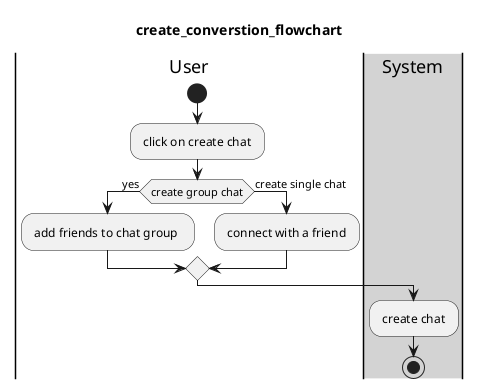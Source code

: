 

@startuml 
title create_converstion_flowchart
|User|
start
: click on create chat ; 
if(create group chat) then(yes)
: add friends to chat group  ; 
else(create single chat)
: connect with a friend ; 
endif
|#lightgray|System|  
: create chat ;  
stop
@enduml
